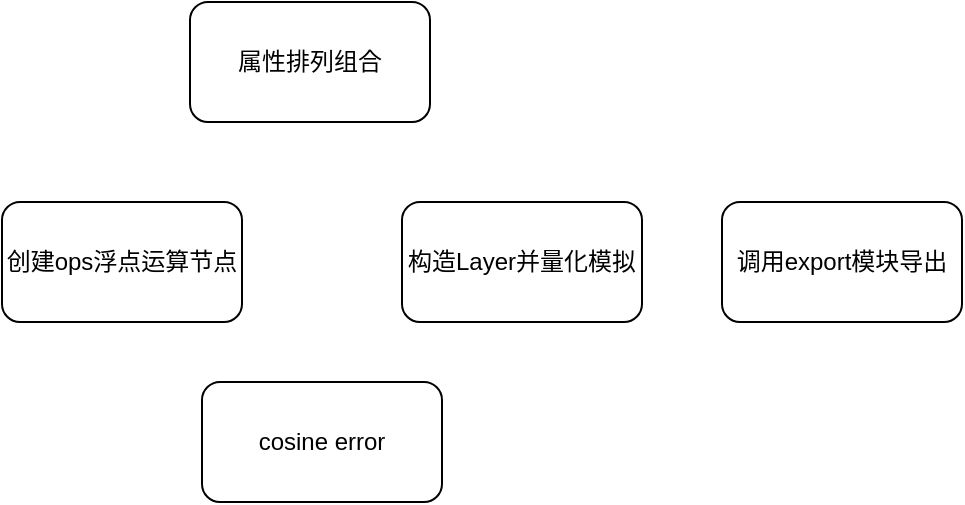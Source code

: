 <mxfile version="22.1.5" type="github">
  <diagram name="第 1 页" id="f0ORSAZz558eQ-zwum0_">
    <mxGraphModel dx="989" dy="528" grid="1" gridSize="10" guides="1" tooltips="1" connect="1" arrows="1" fold="1" page="1" pageScale="1" pageWidth="827" pageHeight="1169" math="0" shadow="0">
      <root>
        <mxCell id="0" />
        <mxCell id="1" parent="0" />
        <mxCell id="RT49eqQxf75MPMlej5U7-1" value="属性排列组合" style="rounded=1;whiteSpace=wrap;html=1;" vertex="1" parent="1">
          <mxGeometry x="294" y="300" width="120" height="60" as="geometry" />
        </mxCell>
        <mxCell id="RT49eqQxf75MPMlej5U7-2" value="创建ops浮点运算节点" style="rounded=1;whiteSpace=wrap;html=1;" vertex="1" parent="1">
          <mxGeometry x="200" y="400" width="120" height="60" as="geometry" />
        </mxCell>
        <mxCell id="RT49eqQxf75MPMlej5U7-3" value="构造Layer并量化模拟" style="rounded=1;whiteSpace=wrap;html=1;" vertex="1" parent="1">
          <mxGeometry x="400" y="400" width="120" height="60" as="geometry" />
        </mxCell>
        <mxCell id="RT49eqQxf75MPMlej5U7-4" value="cosine error" style="rounded=1;whiteSpace=wrap;html=1;" vertex="1" parent="1">
          <mxGeometry x="300" y="490" width="120" height="60" as="geometry" />
        </mxCell>
        <mxCell id="RT49eqQxf75MPMlej5U7-5" value="调用export模块导出" style="rounded=1;whiteSpace=wrap;html=1;" vertex="1" parent="1">
          <mxGeometry x="560" y="400" width="120" height="60" as="geometry" />
        </mxCell>
      </root>
    </mxGraphModel>
  </diagram>
</mxfile>
